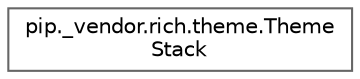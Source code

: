 digraph "Graphical Class Hierarchy"
{
 // LATEX_PDF_SIZE
  bgcolor="transparent";
  edge [fontname=Helvetica,fontsize=10,labelfontname=Helvetica,labelfontsize=10];
  node [fontname=Helvetica,fontsize=10,shape=box,height=0.2,width=0.4];
  rankdir="LR";
  Node0 [id="Node000000",label="pip._vendor.rich.theme.Theme\lStack",height=0.2,width=0.4,color="grey40", fillcolor="white", style="filled",URL="$df/d93/classpip_1_1__vendor_1_1rich_1_1theme_1_1ThemeStack.html",tooltip=" "];
}
